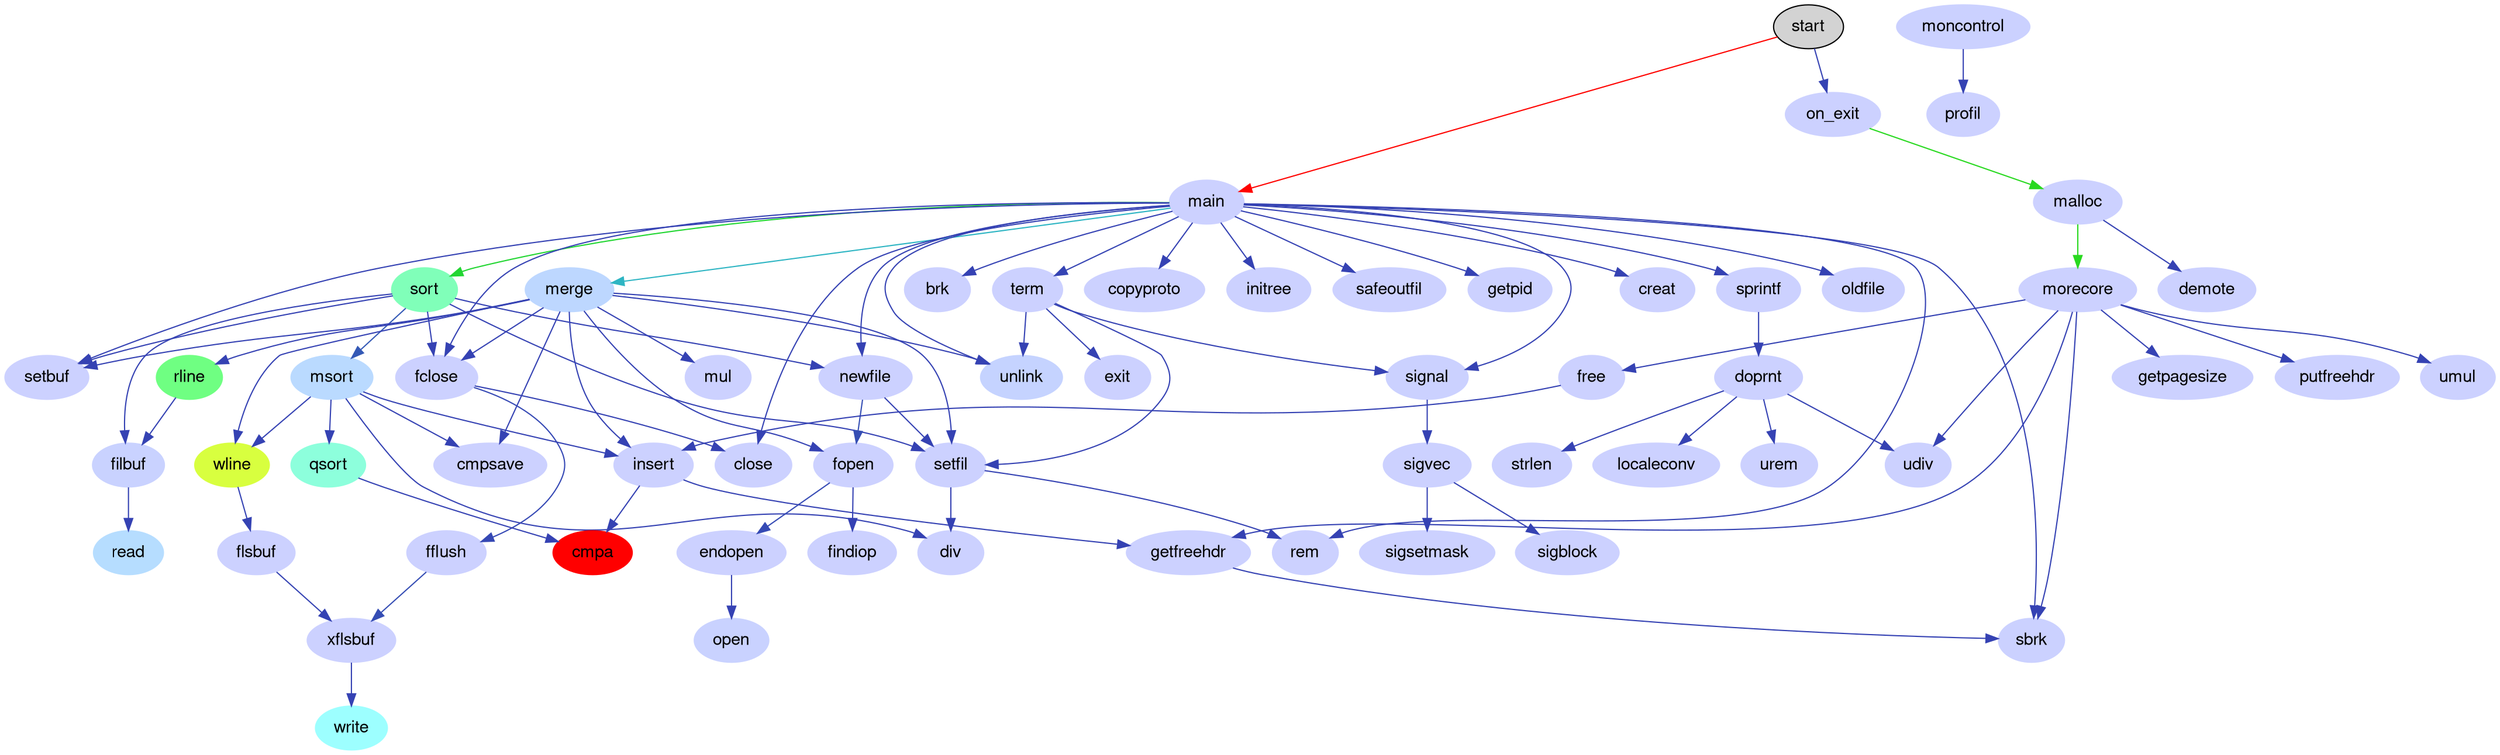 // https://graphviz.org/Gallery/directed/profile.html
digraph prof {
	fontname="Helvetica,Arial,sans-serif"
	node [fontname="Helvetica,Arial,sans-serif"]
	edge [fontname="Helvetica,Arial,sans-serif"]
	node [style=filled];
	start -> main [color="0.002 0.999 0.999"];
	start -> on_exit [color="0.649 0.701 0.701"];
	main -> sort [color="0.348 0.839 0.839"];
	main -> merge [color="0.515 0.762 0.762"];
	main -> term [color="0.647 0.702 0.702"];
	main -> signal [color="0.650 0.700 0.700"];
	main -> sbrk [color="0.650 0.700 0.700"];
	main -> unlink [color="0.650 0.700 0.700"];
	main -> newfile [color="0.650 0.700 0.700"];
	main -> fclose [color="0.650 0.700 0.700"];
	main -> close [color="0.650 0.700 0.700"];
	main -> brk [color="0.650 0.700 0.700"];
	main -> setbuf [color="0.650 0.700 0.700"];
	main -> copyproto [color="0.650 0.700 0.700"];
	main -> initree [color="0.650 0.700 0.700"];
	main -> safeoutfil [color="0.650 0.700 0.700"];
	main -> getpid [color="0.650 0.700 0.700"];
	main -> sprintf [color="0.650 0.700 0.700"];
	main -> creat [color="0.650 0.700 0.700"];
	main -> rem [color="0.650 0.700 0.700"];
	main -> oldfile [color="0.650 0.700 0.700"];
	sort -> msort [color="0.619 0.714 0.714"];
	sort -> filbuf [color="0.650 0.700 0.700"];
	sort -> newfile [color="0.650 0.700 0.700"];
	sort -> fclose [color="0.650 0.700 0.700"];
	sort -> setbuf [color="0.650 0.700 0.700"];
	sort -> setfil [color="0.650 0.700 0.700"];
	msort -> qsort [color="0.650 0.700 0.700"];
	msort -> insert [color="0.650 0.700 0.700"];
	msort -> wline [color="0.650 0.700 0.700"];
	msort -> div [color="0.650 0.700 0.700"];
	msort -> cmpsave [color="0.650 0.700 0.700"];
	merge -> insert [color="0.650 0.700 0.700"];
	merge -> rline [color="0.650 0.700 0.700"];
	merge -> wline [color="0.650 0.700 0.700"];
	merge -> unlink [color="0.650 0.700 0.700"];
	merge -> fopen [color="0.650 0.700 0.700"];
	merge -> fclose [color="0.650 0.700 0.700"];
	merge -> setfil [color="0.650 0.700 0.700"];
	merge -> mul [color="0.650 0.700 0.700"];
	merge -> setbuf [color="0.650 0.700 0.700"];
	merge -> cmpsave [color="0.650 0.700 0.700"];
	insert -> cmpa [color="0.650 0.700 0.700"];
	wline -> flsbuf [color="0.649 0.700 0.700"];
	qsort -> cmpa [color="0.650 0.700 0.700"];
	rline -> filbuf [color="0.649 0.700 0.700"];
	xflsbuf -> write [color="0.650 0.700 0.700"];
	flsbuf -> xflsbuf [color="0.649 0.700 0.700"];
	filbuf -> read [color="0.650 0.700 0.700"];
	term -> unlink [color="0.650 0.700 0.700"];
	term -> signal [color="0.650 0.700 0.700"];
	term -> setfil [color="0.650 0.700 0.700"];
	term -> exit [color="0.650 0.700 0.700"];
	endopen -> open [color="0.650 0.700 0.700"];
	fopen -> endopen [color="0.639 0.705 0.705"];
	fopen -> findiop [color="0.650 0.700 0.700"];
	newfile -> fopen [color="0.634 0.707 0.707"];
	newfile -> setfil [color="0.650 0.700 0.700"];
	fclose -> fflush [color="0.642 0.704 0.704"];
	fclose -> close [color="0.650 0.700 0.700"];
	fflush -> xflsbuf [color="0.635 0.707 0.707"];
	malloc -> morecore [color="0.325 0.850 0.850"];
	malloc -> demote [color="0.650 0.700 0.700"];
	morecore -> sbrk [color="0.650 0.700 0.700"];
	morecore -> getfreehdr [color="0.650 0.700 0.700"];
	morecore -> free [color="0.650 0.700 0.700"];
	morecore -> getpagesize [color="0.650 0.700 0.700"];
	morecore -> putfreehdr [color="0.650 0.700 0.700"];
	morecore -> udiv [color="0.650 0.700 0.700"];
	morecore -> umul [color="0.650 0.700 0.700"];
	on_exit -> malloc [color="0.325 0.850 0.850"];
	signal -> sigvec [color="0.650 0.700 0.700"];
	moncontrol -> profil [color="0.650 0.700 0.700"];
	getfreehdr -> sbrk [color="0.650 0.700 0.700"];
	free -> insert [color="0.650 0.700 0.700"];
	insert -> getfreehdr [color="0.650 0.700 0.700"];
	setfil -> div [color="0.650 0.700 0.700"];
	setfil -> rem [color="0.650 0.700 0.700"];
	sigvec -> sigblock [color="0.650 0.700 0.700"];
	sigvec -> sigsetmask [color="0.650 0.700 0.700"];
	doprnt -> urem [color="0.650 0.700 0.700"];
	doprnt -> udiv [color="0.650 0.700 0.700"];
	doprnt -> strlen [color="0.650 0.700 0.700"];
	doprnt -> localeconv [color="0.650 0.700 0.700"];
	sprintf -> doprnt [color="0.650 0.700 0.700"];
cmpa [color="0.000 1.000 1.000"];
wline [color="0.201 0.753 1.000"];
insert [color="0.305 0.625 1.000"];
rline [color="0.355 0.563 1.000"];
sort [color="0.408 0.498 1.000"];
qsort [color="0.449 0.447 1.000"];
write [color="0.499 0.386 1.000"];
read [color="0.578 0.289 1.000"];
msort [color="0.590 0.273 1.000"];
merge [color="0.603 0.258 1.000"];
unlink [color="0.628 0.227 1.000"];
filbuf [color="0.641 0.212 1.000"];
open [color="0.641 0.212 1.000"];
sbrk [color="0.647 0.204 1.000"];
signal [color="0.647 0.204 1.000"];
moncontrol [color="0.647 0.204 1.000"];
xflsbuf [color="0.650 0.200 1.000"];
flsbuf [color="0.650 0.200 1.000"];
div [color="0.650 0.200 1.000"];
cmpsave [color="0.650 0.200 1.000"];
rem [color="0.650 0.200 1.000"];
setfil [color="0.650 0.200 1.000"];
close [color="0.650 0.200 1.000"];
fclose [color="0.650 0.200 1.000"];
fflush [color="0.650 0.200 1.000"];
setbuf [color="0.650 0.200 1.000"];
endopen [color="0.650 0.200 1.000"];
findiop [color="0.650 0.200 1.000"];
fopen [color="0.650 0.200 1.000"];
mul [color="0.650 0.200 1.000"];
newfile [color="0.650 0.200 1.000"];
sigblock [color="0.650 0.200 1.000"];
sigsetmask [color="0.650 0.200 1.000"];
sigvec [color="0.650 0.200 1.000"];
udiv [color="0.650 0.200 1.000"];
urem [color="0.650 0.200 1.000"];
brk [color="0.650 0.200 1.000"];
getfreehdr [color="0.650 0.200 1.000"];
strlen [color="0.650 0.200 1.000"];
umul [color="0.650 0.200 1.000"];
doprnt [color="0.650 0.200 1.000"];
copyproto [color="0.650 0.200 1.000"];
creat [color="0.650 0.200 1.000"];
demote [color="0.650 0.200 1.000"];
exit [color="0.650 0.200 1.000"];
free [color="0.650 0.200 1.000"];
getpagesize [color="0.650 0.200 1.000"];
getpid [color="0.650 0.200 1.000"];
initree [color="0.650 0.200 1.000"];
insert [color="0.650 0.200 1.000"];
localeconv [color="0.650 0.200 1.000"];
main [color="0.650 0.200 1.000"];
malloc [color="0.650 0.200 1.000"];
morecore [color="0.650 0.200 1.000"];
oldfile [color="0.650 0.200 1.000"];
on_exit [color="0.650 0.200 1.000"];
profil [color="0.650 0.200 1.000"];
putfreehdr [color="0.650 0.200 1.000"];
safeoutfil [color="0.650 0.200 1.000"];
sprintf [color="0.650 0.200 1.000"];
term [color="0.650 0.200 1.000"];
}
